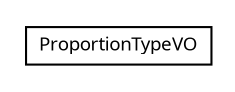 #!/usr/local/bin/dot
#
# Class diagram 
# Generated by UMLGraph version R5_6 (http://www.umlgraph.org/)
#

digraph G {
	edge [fontname="Trebuchet MS",fontsize=10,labelfontname="Trebuchet MS",labelfontsize=10];
	node [fontname="Trebuchet MS",fontsize=10,shape=plaintext];
	nodesep=0.25;
	ranksep=0.5;
	// se.cambio.cds.openehr.model.proportiontype.vo.ProportionTypeVO
	c47485 [label=<<table title="se.cambio.cds.openehr.model.proportiontype.vo.ProportionTypeVO" border="0" cellborder="1" cellspacing="0" cellpadding="2" port="p" href="./ProportionTypeVO.html">
		<tr><td><table border="0" cellspacing="0" cellpadding="1">
<tr><td align="center" balign="center"><font face="Trebuchet MS"> ProportionTypeVO </font></td></tr>
		</table></td></tr>
		</table>>, URL="./ProportionTypeVO.html", fontname="Trebuchet MS", fontcolor="black", fontsize=9.0];
}

